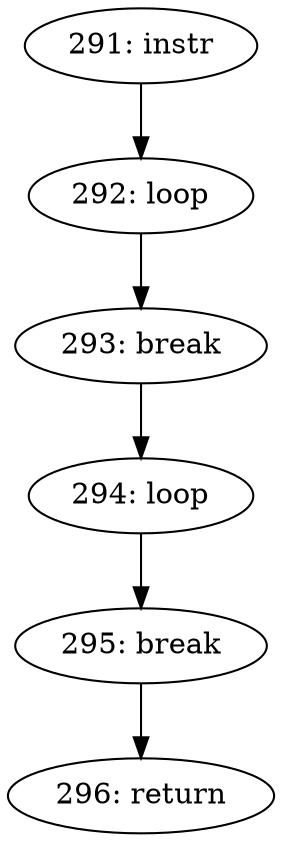 digraph CFG___sk_dst_get {
291 [label="291: instr"]
	291 -> 292
292 [label="292: loop"]
	292 -> 293
293 [label="293: break"]
	293 -> 294
294 [label="294: loop"]
	294 -> 295
295 [label="295: break"]
	295 -> 296
296 [label="296: return"]
	
}
